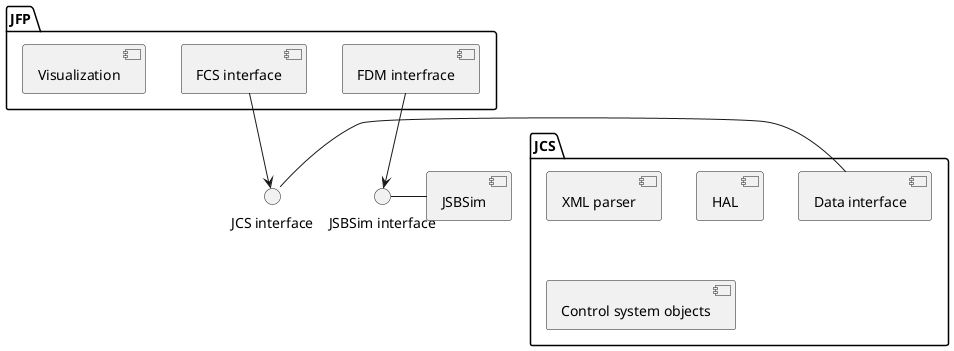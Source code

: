 @startuml

interface "JSBSim interface" as JSBi
interface "JCS interface" as JCSi

package "JFP" {
    [FCS interface]
    [FDM interfrace]
    [Visualization]
}

package "JCS" {
    [XML parser]
    [HAL]
    [Control system objects]
    [Data interface]
}

JSBi - [JSBSim]
[FDM interfrace] --> JSBi

JCSi - [Data interface]
[FCS interface] --> JCSi

@enduml